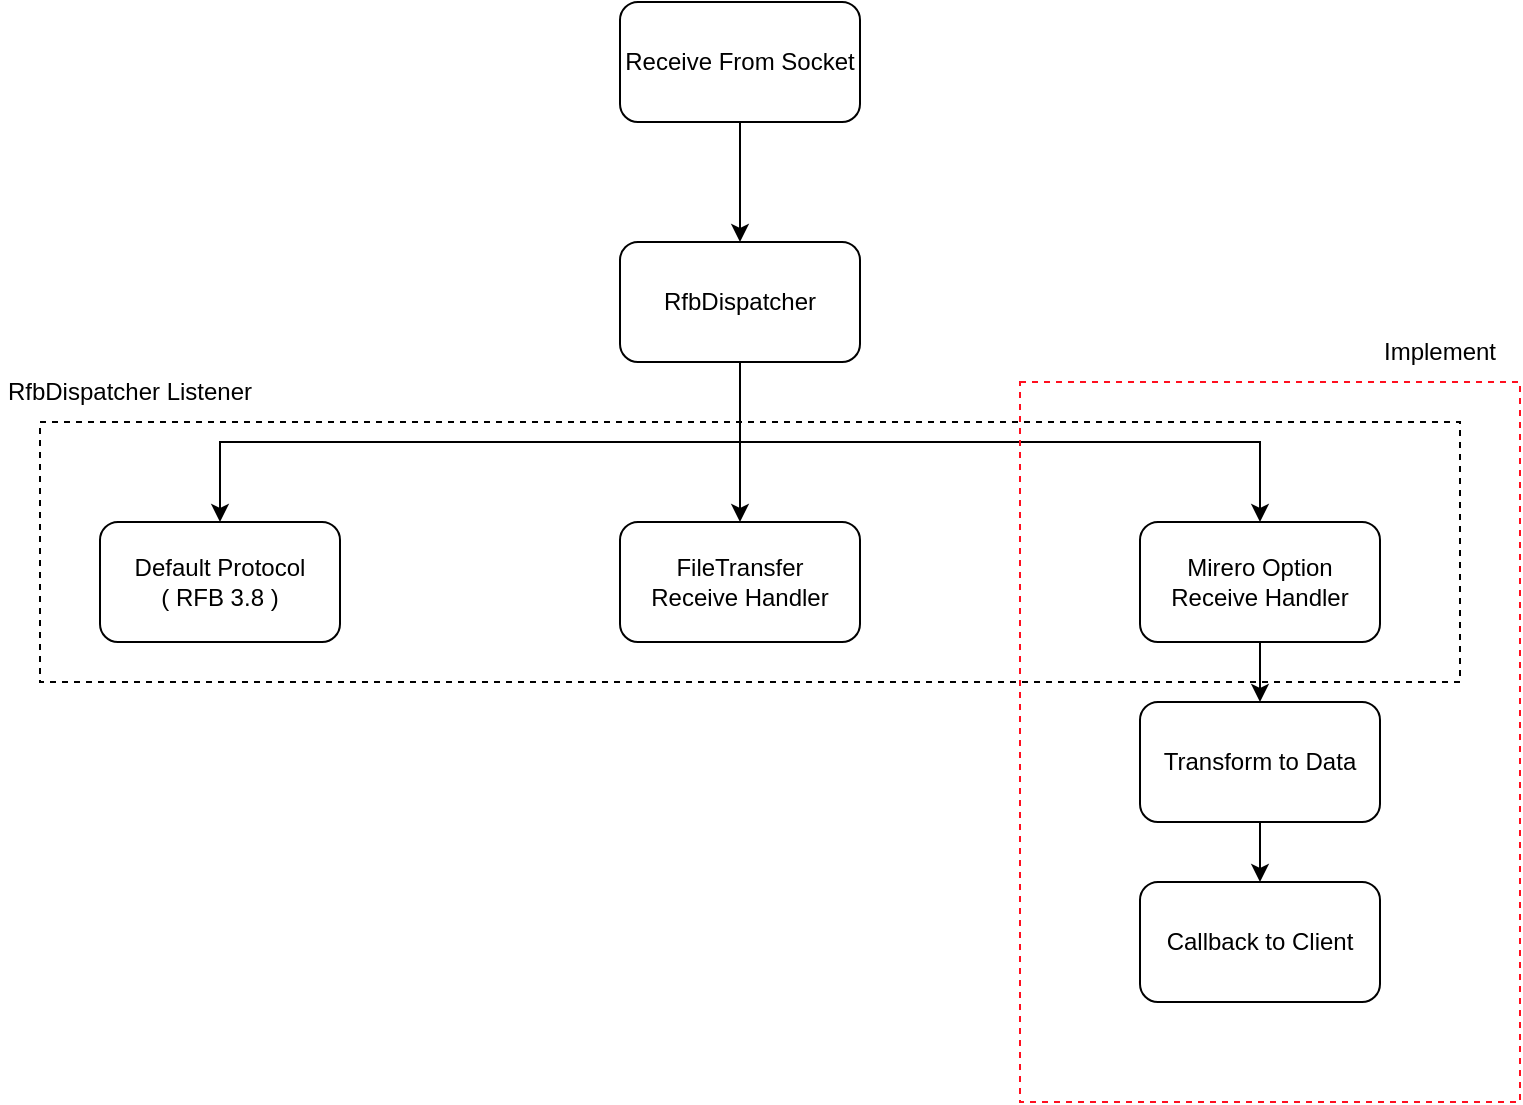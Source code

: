 <mxfile version="24.7.4">
  <diagram name="Page-1" id="c4acf3e9-155e-7222-9cf6-157b1a14988f">
    <mxGraphModel dx="1434" dy="746" grid="1" gridSize="10" guides="1" tooltips="1" connect="1" arrows="1" fold="1" page="1" pageScale="1" pageWidth="850" pageHeight="1100" background="none" math="0" shadow="0">
      <root>
        <mxCell id="0" />
        <mxCell id="1" parent="0" />
        <mxCell id="PbC5Yc8THwEYSNEz2fW4-10" style="edgeStyle=orthogonalEdgeStyle;rounded=0;orthogonalLoop=1;jettySize=auto;html=1;" edge="1" parent="1" source="PbC5Yc8THwEYSNEz2fW4-4" target="PbC5Yc8THwEYSNEz2fW4-5">
          <mxGeometry relative="1" as="geometry" />
        </mxCell>
        <mxCell id="PbC5Yc8THwEYSNEz2fW4-4" value="Receive From Socket" style="rounded=1;whiteSpace=wrap;html=1;" vertex="1" parent="1">
          <mxGeometry x="340" y="30" width="120" height="60" as="geometry" />
        </mxCell>
        <mxCell id="PbC5Yc8THwEYSNEz2fW4-8" style="edgeStyle=orthogonalEdgeStyle;rounded=0;orthogonalLoop=1;jettySize=auto;html=1;" edge="1" parent="1" source="PbC5Yc8THwEYSNEz2fW4-5" target="PbC5Yc8THwEYSNEz2fW4-6">
          <mxGeometry relative="1" as="geometry" />
        </mxCell>
        <mxCell id="PbC5Yc8THwEYSNEz2fW4-14" style="edgeStyle=orthogonalEdgeStyle;rounded=0;orthogonalLoop=1;jettySize=auto;html=1;" edge="1" parent="1" source="PbC5Yc8THwEYSNEz2fW4-5" target="PbC5Yc8THwEYSNEz2fW4-13">
          <mxGeometry relative="1" as="geometry">
            <Array as="points">
              <mxPoint x="400" y="250" />
              <mxPoint x="140" y="250" />
            </Array>
          </mxGeometry>
        </mxCell>
        <mxCell id="PbC5Yc8THwEYSNEz2fW4-15" style="edgeStyle=orthogonalEdgeStyle;rounded=0;orthogonalLoop=1;jettySize=auto;html=1;entryX=0.5;entryY=0;entryDx=0;entryDy=0;" edge="1" parent="1" source="PbC5Yc8THwEYSNEz2fW4-5" target="PbC5Yc8THwEYSNEz2fW4-7">
          <mxGeometry relative="1" as="geometry">
            <Array as="points">
              <mxPoint x="400" y="250" />
              <mxPoint x="660" y="250" />
            </Array>
          </mxGeometry>
        </mxCell>
        <mxCell id="PbC5Yc8THwEYSNEz2fW4-5" value="RfbDispatcher" style="rounded=1;whiteSpace=wrap;html=1;" vertex="1" parent="1">
          <mxGeometry x="340" y="150" width="120" height="60" as="geometry" />
        </mxCell>
        <mxCell id="PbC5Yc8THwEYSNEz2fW4-6" value="FileTransfer&lt;br&gt;Receive Handler" style="rounded=1;whiteSpace=wrap;html=1;" vertex="1" parent="1">
          <mxGeometry x="340" y="290" width="120" height="60" as="geometry" />
        </mxCell>
        <mxCell id="PbC5Yc8THwEYSNEz2fW4-22" style="edgeStyle=orthogonalEdgeStyle;rounded=0;orthogonalLoop=1;jettySize=auto;html=1;" edge="1" parent="1" source="PbC5Yc8THwEYSNEz2fW4-7" target="PbC5Yc8THwEYSNEz2fW4-21">
          <mxGeometry relative="1" as="geometry" />
        </mxCell>
        <mxCell id="PbC5Yc8THwEYSNEz2fW4-7" value="Mirero Option&lt;br&gt;Receive Handler" style="rounded=1;whiteSpace=wrap;html=1;" vertex="1" parent="1">
          <mxGeometry x="600" y="290" width="120" height="60" as="geometry" />
        </mxCell>
        <mxCell id="PbC5Yc8THwEYSNEz2fW4-13" value="Default Protocol&lt;div&gt;( RFB 3.8 )&lt;/div&gt;" style="rounded=1;whiteSpace=wrap;html=1;" vertex="1" parent="1">
          <mxGeometry x="80" y="290" width="120" height="60" as="geometry" />
        </mxCell>
        <mxCell id="PbC5Yc8THwEYSNEz2fW4-19" value="Callback to Client" style="rounded=1;whiteSpace=wrap;html=1;" vertex="1" parent="1">
          <mxGeometry x="600" y="470" width="120" height="60" as="geometry" />
        </mxCell>
        <mxCell id="PbC5Yc8THwEYSNEz2fW4-23" style="edgeStyle=orthogonalEdgeStyle;rounded=0;orthogonalLoop=1;jettySize=auto;html=1;" edge="1" parent="1" source="PbC5Yc8THwEYSNEz2fW4-21" target="PbC5Yc8THwEYSNEz2fW4-19">
          <mxGeometry relative="1" as="geometry" />
        </mxCell>
        <mxCell id="PbC5Yc8THwEYSNEz2fW4-21" value="Transform to Data" style="rounded=1;whiteSpace=wrap;html=1;" vertex="1" parent="1">
          <mxGeometry x="600" y="380" width="120" height="60" as="geometry" />
        </mxCell>
        <mxCell id="PbC5Yc8THwEYSNEz2fW4-25" value="" style="rounded=0;whiteSpace=wrap;html=1;dashed=1;fillColor=none;" vertex="1" parent="1">
          <mxGeometry x="50" y="240" width="710" height="130" as="geometry" />
        </mxCell>
        <mxCell id="PbC5Yc8THwEYSNEz2fW4-26" value="RfbDispatcher Listener" style="text;html=1;align=center;verticalAlign=middle;whiteSpace=wrap;rounded=0;" vertex="1" parent="1">
          <mxGeometry x="30" y="210" width="130" height="30" as="geometry" />
        </mxCell>
        <mxCell id="PbC5Yc8THwEYSNEz2fW4-27" value="" style="rounded=0;whiteSpace=wrap;html=1;dashed=1;fillColor=none;strokeColor=#FF0F1F;" vertex="1" parent="1">
          <mxGeometry x="540" y="220" width="250" height="360" as="geometry" />
        </mxCell>
        <mxCell id="PbC5Yc8THwEYSNEz2fW4-28" value="Implement" style="text;html=1;align=center;verticalAlign=middle;whiteSpace=wrap;rounded=0;" vertex="1" parent="1">
          <mxGeometry x="710" y="190" width="80" height="30" as="geometry" />
        </mxCell>
      </root>
    </mxGraphModel>
  </diagram>
</mxfile>

